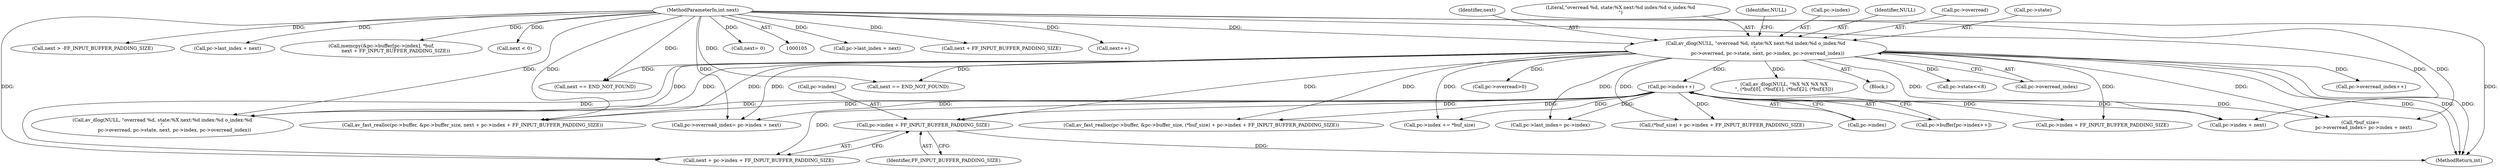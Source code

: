 digraph "0_FFmpeg_f31011e9abfb2ae75bb32bc44e2c34194c8dc40a@pointer" {
"1000291" [label="(Call,pc->index + FF_INPUT_BUFFER_PADDING_SIZE)"];
"1000167" [label="(Call,pc->index++)"];
"1000116" [label="(Call,av_dlog(NULL, \"overread %d, state:%X next:%d index:%d o_index:%d\n\",\n                pc->overread, pc->state, next, pc->index, pc->overread_index))"];
"1000107" [label="(MethodParameterIn,int next)"];
"1000168" [label="(Call,pc->index)"];
"1000268" [label="(Call,pc->index + next)"];
"1000368" [label="(Call,pc->last_index + next)"];
"1000333" [label="(Call,next + FF_INPUT_BUFFER_PADDING_SIZE)"];
"1000438" [label="(MethodReturn,int)"];
"1000217" [label="(Call,pc->index + FF_INPUT_BUFFER_PADDING_SIZE)"];
"1000351" [label="(Call,next++)"];
"1000261" [label="(Call,*buf_size=\n    pc->overread_index= pc->index + next)"];
"1000175" [label="(Call,pc->overread_index++)"];
"1000401" [label="(Call,av_dlog(NULL, \"overread %d, state:%X next:%d index:%d o_index:%d\n\",\n                pc->overread, pc->state, next, pc->index, pc->overread_index))"];
"1000117" [label="(Identifier,NULL)"];
"1000163" [label="(Call,pc->buffer[pc->index++])"];
"1000119" [label="(Call,pc->overread)"];
"1000318" [label="(Call,next > -FF_INPUT_BUFFER_PADDING_SIZE)"];
"1000387" [label="(Call,pc->last_index + next)"];
"1000122" [label="(Call,pc->state)"];
"1000322" [label="(Call,memcpy(&pc->buffer[pc->index], *buf,\n                   next + FF_INPUT_BUFFER_PADDING_SIZE))"];
"1000206" [label="(Call,av_fast_realloc(pc->buffer, &pc->buffer_size, (*buf_size) + pc->index + FF_INPUT_BUFFER_PADDING_SIZE))"];
"1000152" [label="(Call,pc->overread>0)"];
"1000252" [label="(Call,pc->index += *buf_size)"];
"1000348" [label="(Call,next < 0)"];
"1000125" [label="(Identifier,next)"];
"1000281" [label="(Call,av_fast_realloc(pc->buffer, &pc->buffer_size, next + pc->index + FF_INPUT_BUFFER_PADDING_SIZE))"];
"1000295" [label="(Identifier,FF_INPUT_BUFFER_PADDING_SIZE)"];
"1000107" [label="(MethodParameterIn,int next)"];
"1000289" [label="(Call,next + pc->index + FF_INPUT_BUFFER_PADDING_SIZE)"];
"1000116" [label="(Call,av_dlog(NULL, \"overread %d, state:%X next:%d index:%d o_index:%d\n\",\n                pc->overread, pc->state, next, pc->index, pc->overread_index))"];
"1000264" [label="(Call,pc->overread_index= pc->index + next)"];
"1000132" [label="(Call,av_dlog(NULL, \"%X %X %X %X\n\", (*buf)[0], (*buf)[1], (*buf)[2], (*buf)[3]))"];
"1000118" [label="(Literal,\"overread %d, state:%X next:%d index:%d o_index:%d\n\")"];
"1000292" [label="(Call,pc->index)"];
"1000115" [label="(Block,)"];
"1000291" [label="(Call,pc->index + FF_INPUT_BUFFER_PADDING_SIZE)"];
"1000199" [label="(Call,next == END_NOT_FOUND)"];
"1000359" [label="(Call,pc->state<<8)"];
"1000133" [label="(Identifier,NULL)"];
"1000191" [label="(Call,pc->last_index= pc->index)"];
"1000184" [label="(Call,next == END_NOT_FOUND)"];
"1000129" [label="(Call,pc->overread_index)"];
"1000167" [label="(Call,pc->index++)"];
"1000214" [label="(Call,(*buf_size) + pc->index + FF_INPUT_BUFFER_PADDING_SIZE)"];
"1000126" [label="(Call,pc->index)"];
"1000188" [label="(Call,next= 0)"];
"1000291" -> "1000289"  [label="AST: "];
"1000291" -> "1000295"  [label="CFG: "];
"1000292" -> "1000291"  [label="AST: "];
"1000295" -> "1000291"  [label="AST: "];
"1000289" -> "1000291"  [label="CFG: "];
"1000291" -> "1000438"  [label="DDG: "];
"1000167" -> "1000291"  [label="DDG: "];
"1000116" -> "1000291"  [label="DDG: "];
"1000167" -> "1000163"  [label="AST: "];
"1000167" -> "1000168"  [label="CFG: "];
"1000168" -> "1000167"  [label="AST: "];
"1000163" -> "1000167"  [label="CFG: "];
"1000116" -> "1000167"  [label="DDG: "];
"1000167" -> "1000191"  [label="DDG: "];
"1000167" -> "1000206"  [label="DDG: "];
"1000167" -> "1000214"  [label="DDG: "];
"1000167" -> "1000217"  [label="DDG: "];
"1000167" -> "1000252"  [label="DDG: "];
"1000167" -> "1000261"  [label="DDG: "];
"1000167" -> "1000264"  [label="DDG: "];
"1000167" -> "1000268"  [label="DDG: "];
"1000167" -> "1000281"  [label="DDG: "];
"1000167" -> "1000289"  [label="DDG: "];
"1000167" -> "1000401"  [label="DDG: "];
"1000116" -> "1000115"  [label="AST: "];
"1000116" -> "1000129"  [label="CFG: "];
"1000117" -> "1000116"  [label="AST: "];
"1000118" -> "1000116"  [label="AST: "];
"1000119" -> "1000116"  [label="AST: "];
"1000122" -> "1000116"  [label="AST: "];
"1000125" -> "1000116"  [label="AST: "];
"1000126" -> "1000116"  [label="AST: "];
"1000129" -> "1000116"  [label="AST: "];
"1000133" -> "1000116"  [label="CFG: "];
"1000116" -> "1000438"  [label="DDG: "];
"1000116" -> "1000438"  [label="DDG: "];
"1000116" -> "1000438"  [label="DDG: "];
"1000107" -> "1000116"  [label="DDG: "];
"1000116" -> "1000132"  [label="DDG: "];
"1000116" -> "1000152"  [label="DDG: "];
"1000116" -> "1000175"  [label="DDG: "];
"1000116" -> "1000184"  [label="DDG: "];
"1000116" -> "1000191"  [label="DDG: "];
"1000116" -> "1000199"  [label="DDG: "];
"1000116" -> "1000206"  [label="DDG: "];
"1000116" -> "1000214"  [label="DDG: "];
"1000116" -> "1000217"  [label="DDG: "];
"1000116" -> "1000252"  [label="DDG: "];
"1000116" -> "1000261"  [label="DDG: "];
"1000116" -> "1000264"  [label="DDG: "];
"1000116" -> "1000268"  [label="DDG: "];
"1000116" -> "1000281"  [label="DDG: "];
"1000116" -> "1000289"  [label="DDG: "];
"1000116" -> "1000359"  [label="DDG: "];
"1000116" -> "1000401"  [label="DDG: "];
"1000116" -> "1000401"  [label="DDG: "];
"1000107" -> "1000105"  [label="AST: "];
"1000107" -> "1000438"  [label="DDG: "];
"1000107" -> "1000184"  [label="DDG: "];
"1000107" -> "1000188"  [label="DDG: "];
"1000107" -> "1000199"  [label="DDG: "];
"1000107" -> "1000261"  [label="DDG: "];
"1000107" -> "1000264"  [label="DDG: "];
"1000107" -> "1000268"  [label="DDG: "];
"1000107" -> "1000281"  [label="DDG: "];
"1000107" -> "1000289"  [label="DDG: "];
"1000107" -> "1000318"  [label="DDG: "];
"1000107" -> "1000322"  [label="DDG: "];
"1000107" -> "1000333"  [label="DDG: "];
"1000107" -> "1000348"  [label="DDG: "];
"1000107" -> "1000351"  [label="DDG: "];
"1000107" -> "1000368"  [label="DDG: "];
"1000107" -> "1000387"  [label="DDG: "];
"1000107" -> "1000401"  [label="DDG: "];
}
